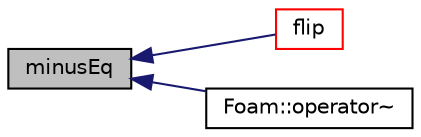 digraph "minusEq"
{
  bgcolor="transparent";
  edge [fontname="Helvetica",fontsize="10",labelfontname="Helvetica",labelfontsize="10"];
  node [fontname="Helvetica",fontsize="10",shape=record];
  rankdir="LR";
  Node1 [label="minusEq",height=0.2,width=0.4,color="black", fillcolor="grey75", style="filled" fontcolor="black"];
  Node1 -> Node2 [dir="back",color="midnightblue",fontsize="10",style="solid",fontname="Helvetica"];
  Node2 [label="flip",height=0.2,width=0.4,color="red",URL="$classFoam_1_1bitSet.html#a126cb0362ae2e7935520fb27343bad31",tooltip="Invert all bits in the addressable region. "];
  Node1 -> Node3 [dir="back",color="midnightblue",fontsize="10",style="solid",fontname="Helvetica"];
  Node3 [label="Foam::operator~",height=0.2,width=0.4,color="black",URL="$namespaceFoam.html#a02d8f59669bba65768399fe56ad17da3",tooltip="Bitset complement, returns a copy of the bitset with all its bits flipped. "];
}
